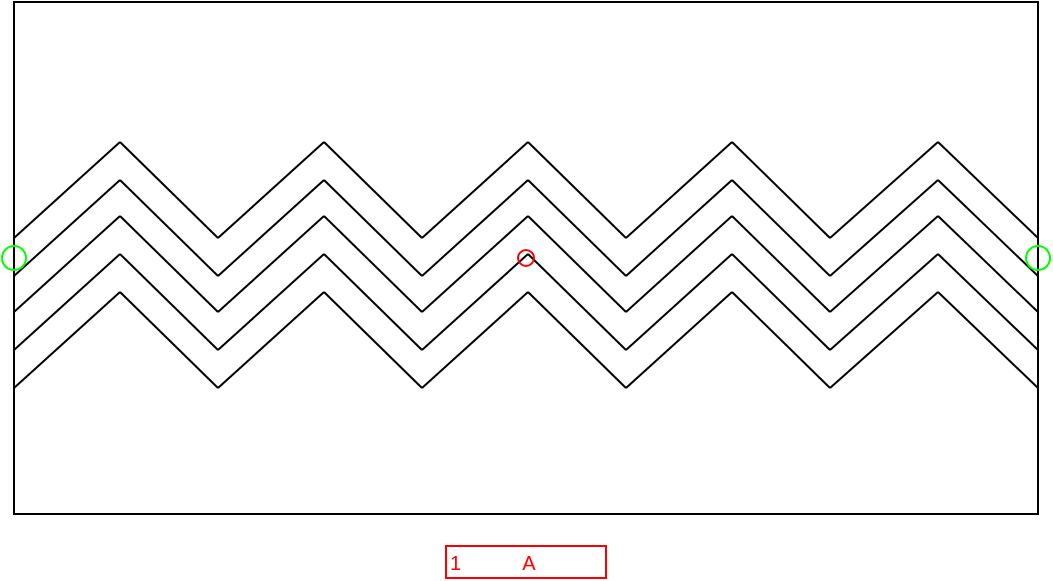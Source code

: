 <mxfile compressed="false" version="20.3.0" type="device">
  <diagram name="PE009A" id="1CP9VX86ncTdAmcYDIcw">
    <mxGraphModel dx="782" dy="531" grid="1" gridSize="2" guides="1" tooltips="1" connect="1" arrows="1" fold="1" page="1" pageScale="1" pageWidth="1169" pageHeight="827" math="0" shadow="0">
      <root>
        <mxCell id="22vkG-h5v2N9dKBLQ-ZE-0" />
        <object label="Symbol" Width="32" Height="16" UoM="mm" id="22vkG-h5v2N9dKBLQ-ZE-138">
          <mxCell style="locked=1;" parent="22vkG-h5v2N9dKBLQ-ZE-0" />
        </object>
        <mxCell id="aVotK5YqHczam_q-kqmK-0" value="" style="rounded=0;whiteSpace=wrap;html=1;strokeColor=#000000;fontSize=9;fontColor=#FF0000;fillColor=none;" parent="22vkG-h5v2N9dKBLQ-ZE-138" vertex="1">
          <mxGeometry x="256" y="256" width="512" height="256" as="geometry" />
        </mxCell>
        <mxCell id="aVotK5YqHczam_q-kqmK-27" value="" style="group" parent="22vkG-h5v2N9dKBLQ-ZE-138" vertex="1" connectable="0">
          <mxGeometry x="256" y="326" width="512" height="48" as="geometry" />
        </mxCell>
        <mxCell id="aVotK5YqHczam_q-kqmK-1" value="" style="endArrow=none;html=1;rounded=0;fontSize=9;fontColor=#FF0000;" parent="aVotK5YqHczam_q-kqmK-27" edge="1">
          <mxGeometry width="50" height="50" relative="1" as="geometry">
            <mxPoint y="48" as="sourcePoint" />
            <mxPoint x="53" as="targetPoint" />
          </mxGeometry>
        </mxCell>
        <mxCell id="aVotK5YqHczam_q-kqmK-2" value="" style="endArrow=none;html=1;rounded=0;fontSize=9;fontColor=#FF0000;" parent="aVotK5YqHczam_q-kqmK-27" edge="1">
          <mxGeometry width="50" height="50" relative="1" as="geometry">
            <mxPoint x="102" y="48" as="sourcePoint" />
            <mxPoint x="53" as="targetPoint" />
          </mxGeometry>
        </mxCell>
        <mxCell id="aVotK5YqHczam_q-kqmK-19" value="" style="endArrow=none;html=1;rounded=0;fontSize=9;fontColor=#FF0000;" parent="aVotK5YqHczam_q-kqmK-27" edge="1">
          <mxGeometry width="50" height="50" relative="1" as="geometry">
            <mxPoint x="102" y="48" as="sourcePoint" />
            <mxPoint x="155" as="targetPoint" />
          </mxGeometry>
        </mxCell>
        <mxCell id="aVotK5YqHczam_q-kqmK-20" value="" style="endArrow=none;html=1;rounded=0;fontSize=9;fontColor=#FF0000;" parent="aVotK5YqHczam_q-kqmK-27" edge="1">
          <mxGeometry width="50" height="50" relative="1" as="geometry">
            <mxPoint x="204" y="48" as="sourcePoint" />
            <mxPoint x="155" as="targetPoint" />
          </mxGeometry>
        </mxCell>
        <mxCell id="aVotK5YqHczam_q-kqmK-21" value="" style="endArrow=none;html=1;rounded=0;fontSize=9;fontColor=#FF0000;" parent="aVotK5YqHczam_q-kqmK-27" edge="1">
          <mxGeometry width="50" height="50" relative="1" as="geometry">
            <mxPoint x="204" y="48" as="sourcePoint" />
            <mxPoint x="257" as="targetPoint" />
          </mxGeometry>
        </mxCell>
        <mxCell id="aVotK5YqHczam_q-kqmK-22" value="" style="endArrow=none;html=1;rounded=0;fontSize=9;fontColor=#FF0000;" parent="aVotK5YqHczam_q-kqmK-27" edge="1">
          <mxGeometry width="50" height="50" relative="1" as="geometry">
            <mxPoint x="306" y="48" as="sourcePoint" />
            <mxPoint x="257" as="targetPoint" />
          </mxGeometry>
        </mxCell>
        <mxCell id="aVotK5YqHczam_q-kqmK-23" value="" style="endArrow=none;html=1;rounded=0;fontSize=9;fontColor=#FF0000;" parent="aVotK5YqHczam_q-kqmK-27" edge="1">
          <mxGeometry width="50" height="50" relative="1" as="geometry">
            <mxPoint x="306" y="48" as="sourcePoint" />
            <mxPoint x="359" as="targetPoint" />
          </mxGeometry>
        </mxCell>
        <mxCell id="aVotK5YqHczam_q-kqmK-24" value="" style="endArrow=none;html=1;rounded=0;fontSize=9;fontColor=#FF0000;" parent="aVotK5YqHczam_q-kqmK-27" edge="1">
          <mxGeometry width="50" height="50" relative="1" as="geometry">
            <mxPoint x="408" y="48" as="sourcePoint" />
            <mxPoint x="359" as="targetPoint" />
          </mxGeometry>
        </mxCell>
        <mxCell id="aVotK5YqHczam_q-kqmK-25" value="" style="endArrow=none;html=1;rounded=0;fontSize=9;fontColor=#FF0000;" parent="aVotK5YqHczam_q-kqmK-27" edge="1">
          <mxGeometry width="50" height="50" relative="1" as="geometry">
            <mxPoint x="408" y="48" as="sourcePoint" />
            <mxPoint x="462" as="targetPoint" />
          </mxGeometry>
        </mxCell>
        <mxCell id="aVotK5YqHczam_q-kqmK-26" value="" style="endArrow=none;html=1;rounded=0;fontSize=9;fontColor=#FF0000;" parent="aVotK5YqHczam_q-kqmK-27" edge="1">
          <mxGeometry width="50" height="50" relative="1" as="geometry">
            <mxPoint x="512" y="48" as="sourcePoint" />
            <mxPoint x="462" as="targetPoint" />
          </mxGeometry>
        </mxCell>
        <mxCell id="aVotK5YqHczam_q-kqmK-28" value="" style="group" parent="22vkG-h5v2N9dKBLQ-ZE-138" vertex="1" connectable="0">
          <mxGeometry x="256" y="345" width="512" height="48" as="geometry" />
        </mxCell>
        <mxCell id="aVotK5YqHczam_q-kqmK-29" value="" style="endArrow=none;html=1;rounded=0;fontSize=9;fontColor=#FF0000;" parent="aVotK5YqHczam_q-kqmK-28" edge="1">
          <mxGeometry width="50" height="50" relative="1" as="geometry">
            <mxPoint y="48" as="sourcePoint" />
            <mxPoint x="53" as="targetPoint" />
          </mxGeometry>
        </mxCell>
        <mxCell id="aVotK5YqHczam_q-kqmK-30" value="" style="endArrow=none;html=1;rounded=0;fontSize=9;fontColor=#FF0000;" parent="aVotK5YqHczam_q-kqmK-28" edge="1">
          <mxGeometry width="50" height="50" relative="1" as="geometry">
            <mxPoint x="102" y="48" as="sourcePoint" />
            <mxPoint x="53" as="targetPoint" />
          </mxGeometry>
        </mxCell>
        <mxCell id="aVotK5YqHczam_q-kqmK-31" value="" style="endArrow=none;html=1;rounded=0;fontSize=9;fontColor=#FF0000;" parent="aVotK5YqHczam_q-kqmK-28" edge="1">
          <mxGeometry width="50" height="50" relative="1" as="geometry">
            <mxPoint x="102" y="48" as="sourcePoint" />
            <mxPoint x="155" as="targetPoint" />
          </mxGeometry>
        </mxCell>
        <mxCell id="aVotK5YqHczam_q-kqmK-32" value="" style="endArrow=none;html=1;rounded=0;fontSize=9;fontColor=#FF0000;" parent="aVotK5YqHczam_q-kqmK-28" edge="1">
          <mxGeometry width="50" height="50" relative="1" as="geometry">
            <mxPoint x="204" y="48" as="sourcePoint" />
            <mxPoint x="155" as="targetPoint" />
          </mxGeometry>
        </mxCell>
        <mxCell id="aVotK5YqHczam_q-kqmK-33" value="" style="endArrow=none;html=1;rounded=0;fontSize=9;fontColor=#FF0000;" parent="aVotK5YqHczam_q-kqmK-28" edge="1">
          <mxGeometry width="50" height="50" relative="1" as="geometry">
            <mxPoint x="204" y="48" as="sourcePoint" />
            <mxPoint x="257" as="targetPoint" />
          </mxGeometry>
        </mxCell>
        <mxCell id="aVotK5YqHczam_q-kqmK-34" value="" style="endArrow=none;html=1;rounded=0;fontSize=9;fontColor=#FF0000;" parent="aVotK5YqHczam_q-kqmK-28" edge="1">
          <mxGeometry width="50" height="50" relative="1" as="geometry">
            <mxPoint x="306" y="48" as="sourcePoint" />
            <mxPoint x="257" as="targetPoint" />
          </mxGeometry>
        </mxCell>
        <mxCell id="aVotK5YqHczam_q-kqmK-35" value="" style="endArrow=none;html=1;rounded=0;fontSize=9;fontColor=#FF0000;" parent="aVotK5YqHczam_q-kqmK-28" edge="1">
          <mxGeometry width="50" height="50" relative="1" as="geometry">
            <mxPoint x="306" y="48" as="sourcePoint" />
            <mxPoint x="359" as="targetPoint" />
          </mxGeometry>
        </mxCell>
        <mxCell id="aVotK5YqHczam_q-kqmK-36" value="" style="endArrow=none;html=1;rounded=0;fontSize=9;fontColor=#FF0000;" parent="aVotK5YqHczam_q-kqmK-28" edge="1">
          <mxGeometry width="50" height="50" relative="1" as="geometry">
            <mxPoint x="408" y="48" as="sourcePoint" />
            <mxPoint x="359" as="targetPoint" />
          </mxGeometry>
        </mxCell>
        <mxCell id="aVotK5YqHczam_q-kqmK-37" value="" style="endArrow=none;html=1;rounded=0;fontSize=9;fontColor=#FF0000;" parent="aVotK5YqHczam_q-kqmK-28" edge="1">
          <mxGeometry width="50" height="50" relative="1" as="geometry">
            <mxPoint x="408" y="48" as="sourcePoint" />
            <mxPoint x="462" as="targetPoint" />
          </mxGeometry>
        </mxCell>
        <mxCell id="aVotK5YqHczam_q-kqmK-38" value="" style="endArrow=none;html=1;rounded=0;fontSize=9;fontColor=#FF0000;" parent="aVotK5YqHczam_q-kqmK-28" edge="1">
          <mxGeometry width="50" height="50" relative="1" as="geometry">
            <mxPoint x="512" y="48" as="sourcePoint" />
            <mxPoint x="462" as="targetPoint" />
          </mxGeometry>
        </mxCell>
        <mxCell id="aVotK5YqHczam_q-kqmK-39" value="" style="group" parent="22vkG-h5v2N9dKBLQ-ZE-138" vertex="1" connectable="0">
          <mxGeometry x="256" y="363" width="512" height="48" as="geometry" />
        </mxCell>
        <mxCell id="aVotK5YqHczam_q-kqmK-40" value="" style="endArrow=none;html=1;rounded=0;fontSize=9;fontColor=#FF0000;" parent="aVotK5YqHczam_q-kqmK-39" edge="1">
          <mxGeometry width="50" height="50" relative="1" as="geometry">
            <mxPoint y="48" as="sourcePoint" />
            <mxPoint x="53" as="targetPoint" />
          </mxGeometry>
        </mxCell>
        <mxCell id="aVotK5YqHczam_q-kqmK-41" value="" style="endArrow=none;html=1;rounded=0;fontSize=9;fontColor=#FF0000;" parent="aVotK5YqHczam_q-kqmK-39" edge="1">
          <mxGeometry width="50" height="50" relative="1" as="geometry">
            <mxPoint x="102" y="48" as="sourcePoint" />
            <mxPoint x="53" as="targetPoint" />
          </mxGeometry>
        </mxCell>
        <mxCell id="aVotK5YqHczam_q-kqmK-42" value="" style="endArrow=none;html=1;rounded=0;fontSize=9;fontColor=#FF0000;" parent="aVotK5YqHczam_q-kqmK-39" edge="1">
          <mxGeometry width="50" height="50" relative="1" as="geometry">
            <mxPoint x="102" y="48" as="sourcePoint" />
            <mxPoint x="155" as="targetPoint" />
          </mxGeometry>
        </mxCell>
        <mxCell id="aVotK5YqHczam_q-kqmK-43" value="" style="endArrow=none;html=1;rounded=0;fontSize=9;fontColor=#FF0000;" parent="aVotK5YqHczam_q-kqmK-39" edge="1">
          <mxGeometry width="50" height="50" relative="1" as="geometry">
            <mxPoint x="204" y="48" as="sourcePoint" />
            <mxPoint x="155" as="targetPoint" />
          </mxGeometry>
        </mxCell>
        <mxCell id="aVotK5YqHczam_q-kqmK-44" value="" style="endArrow=none;html=1;rounded=0;fontSize=9;fontColor=#FF0000;" parent="aVotK5YqHczam_q-kqmK-39" edge="1">
          <mxGeometry width="50" height="50" relative="1" as="geometry">
            <mxPoint x="204" y="48" as="sourcePoint" />
            <mxPoint x="257" as="targetPoint" />
          </mxGeometry>
        </mxCell>
        <mxCell id="aVotK5YqHczam_q-kqmK-45" value="" style="endArrow=none;html=1;rounded=0;fontSize=9;fontColor=#FF0000;" parent="aVotK5YqHczam_q-kqmK-39" edge="1">
          <mxGeometry width="50" height="50" relative="1" as="geometry">
            <mxPoint x="306" y="48" as="sourcePoint" />
            <mxPoint x="257" as="targetPoint" />
          </mxGeometry>
        </mxCell>
        <mxCell id="aVotK5YqHczam_q-kqmK-46" value="" style="endArrow=none;html=1;rounded=0;fontSize=9;fontColor=#FF0000;" parent="aVotK5YqHczam_q-kqmK-39" edge="1">
          <mxGeometry width="50" height="50" relative="1" as="geometry">
            <mxPoint x="306" y="48" as="sourcePoint" />
            <mxPoint x="359" as="targetPoint" />
          </mxGeometry>
        </mxCell>
        <mxCell id="aVotK5YqHczam_q-kqmK-47" value="" style="endArrow=none;html=1;rounded=0;fontSize=9;fontColor=#FF0000;" parent="aVotK5YqHczam_q-kqmK-39" edge="1">
          <mxGeometry width="50" height="50" relative="1" as="geometry">
            <mxPoint x="408" y="48" as="sourcePoint" />
            <mxPoint x="359" as="targetPoint" />
          </mxGeometry>
        </mxCell>
        <mxCell id="aVotK5YqHczam_q-kqmK-48" value="" style="endArrow=none;html=1;rounded=0;fontSize=9;fontColor=#FF0000;" parent="aVotK5YqHczam_q-kqmK-39" edge="1">
          <mxGeometry width="50" height="50" relative="1" as="geometry">
            <mxPoint x="408" y="48" as="sourcePoint" />
            <mxPoint x="462" as="targetPoint" />
          </mxGeometry>
        </mxCell>
        <mxCell id="aVotK5YqHczam_q-kqmK-49" value="" style="endArrow=none;html=1;rounded=0;fontSize=9;fontColor=#FF0000;" parent="aVotK5YqHczam_q-kqmK-39" edge="1">
          <mxGeometry width="50" height="50" relative="1" as="geometry">
            <mxPoint x="512" y="48" as="sourcePoint" />
            <mxPoint x="462" as="targetPoint" />
          </mxGeometry>
        </mxCell>
        <mxCell id="aVotK5YqHczam_q-kqmK-50" value="" style="group" parent="22vkG-h5v2N9dKBLQ-ZE-138" vertex="1" connectable="0">
          <mxGeometry x="256" y="382" width="512" height="48" as="geometry" />
        </mxCell>
        <mxCell id="aVotK5YqHczam_q-kqmK-51" value="" style="endArrow=none;html=1;rounded=0;fontSize=9;fontColor=#FF0000;" parent="aVotK5YqHczam_q-kqmK-50" edge="1">
          <mxGeometry width="50" height="50" relative="1" as="geometry">
            <mxPoint y="48" as="sourcePoint" />
            <mxPoint x="53" as="targetPoint" />
          </mxGeometry>
        </mxCell>
        <mxCell id="aVotK5YqHczam_q-kqmK-52" value="" style="endArrow=none;html=1;rounded=0;fontSize=9;fontColor=#FF0000;" parent="aVotK5YqHczam_q-kqmK-50" edge="1">
          <mxGeometry width="50" height="50" relative="1" as="geometry">
            <mxPoint x="102" y="48" as="sourcePoint" />
            <mxPoint x="53" as="targetPoint" />
          </mxGeometry>
        </mxCell>
        <mxCell id="aVotK5YqHczam_q-kqmK-53" value="" style="endArrow=none;html=1;rounded=0;fontSize=9;fontColor=#FF0000;" parent="aVotK5YqHczam_q-kqmK-50" edge="1">
          <mxGeometry width="50" height="50" relative="1" as="geometry">
            <mxPoint x="102" y="48" as="sourcePoint" />
            <mxPoint x="155" as="targetPoint" />
          </mxGeometry>
        </mxCell>
        <mxCell id="aVotK5YqHczam_q-kqmK-54" value="" style="endArrow=none;html=1;rounded=0;fontSize=9;fontColor=#FF0000;" parent="aVotK5YqHczam_q-kqmK-50" edge="1">
          <mxGeometry width="50" height="50" relative="1" as="geometry">
            <mxPoint x="204" y="48" as="sourcePoint" />
            <mxPoint x="155" as="targetPoint" />
          </mxGeometry>
        </mxCell>
        <mxCell id="aVotK5YqHczam_q-kqmK-55" value="" style="endArrow=none;html=1;rounded=0;fontSize=9;fontColor=#FF0000;" parent="aVotK5YqHczam_q-kqmK-50" edge="1">
          <mxGeometry width="50" height="50" relative="1" as="geometry">
            <mxPoint x="204" y="48" as="sourcePoint" />
            <mxPoint x="257" as="targetPoint" />
          </mxGeometry>
        </mxCell>
        <mxCell id="aVotK5YqHczam_q-kqmK-56" value="" style="endArrow=none;html=1;rounded=0;fontSize=9;fontColor=#FF0000;" parent="aVotK5YqHczam_q-kqmK-50" edge="1">
          <mxGeometry width="50" height="50" relative="1" as="geometry">
            <mxPoint x="306" y="48" as="sourcePoint" />
            <mxPoint x="257" as="targetPoint" />
          </mxGeometry>
        </mxCell>
        <mxCell id="aVotK5YqHczam_q-kqmK-57" value="" style="endArrow=none;html=1;rounded=0;fontSize=9;fontColor=#FF0000;" parent="aVotK5YqHczam_q-kqmK-50" edge="1">
          <mxGeometry width="50" height="50" relative="1" as="geometry">
            <mxPoint x="306" y="48" as="sourcePoint" />
            <mxPoint x="359" as="targetPoint" />
          </mxGeometry>
        </mxCell>
        <mxCell id="aVotK5YqHczam_q-kqmK-58" value="" style="endArrow=none;html=1;rounded=0;fontSize=9;fontColor=#FF0000;" parent="aVotK5YqHczam_q-kqmK-50" edge="1">
          <mxGeometry width="50" height="50" relative="1" as="geometry">
            <mxPoint x="408" y="48" as="sourcePoint" />
            <mxPoint x="359" as="targetPoint" />
          </mxGeometry>
        </mxCell>
        <mxCell id="aVotK5YqHczam_q-kqmK-59" value="" style="endArrow=none;html=1;rounded=0;fontSize=9;fontColor=#FF0000;" parent="aVotK5YqHczam_q-kqmK-50" edge="1">
          <mxGeometry width="50" height="50" relative="1" as="geometry">
            <mxPoint x="408" y="48" as="sourcePoint" />
            <mxPoint x="462" as="targetPoint" />
          </mxGeometry>
        </mxCell>
        <mxCell id="aVotK5YqHczam_q-kqmK-60" value="" style="endArrow=none;html=1;rounded=0;fontSize=9;fontColor=#FF0000;" parent="aVotK5YqHczam_q-kqmK-50" edge="1">
          <mxGeometry width="50" height="50" relative="1" as="geometry">
            <mxPoint x="512" y="48" as="sourcePoint" />
            <mxPoint x="462" as="targetPoint" />
          </mxGeometry>
        </mxCell>
        <mxCell id="aVotK5YqHczam_q-kqmK-65" value="" style="group" parent="22vkG-h5v2N9dKBLQ-ZE-138" vertex="1" connectable="0">
          <mxGeometry x="256" y="401" width="512" height="48" as="geometry" />
        </mxCell>
        <mxCell id="aVotK5YqHczam_q-kqmK-66" value="" style="endArrow=none;html=1;rounded=0;fontSize=9;fontColor=#FF0000;" parent="aVotK5YqHczam_q-kqmK-65" edge="1">
          <mxGeometry width="50" height="50" relative="1" as="geometry">
            <mxPoint y="48" as="sourcePoint" />
            <mxPoint x="53" as="targetPoint" />
          </mxGeometry>
        </mxCell>
        <mxCell id="aVotK5YqHczam_q-kqmK-67" value="" style="endArrow=none;html=1;rounded=0;fontSize=9;fontColor=#FF0000;" parent="aVotK5YqHczam_q-kqmK-65" edge="1">
          <mxGeometry width="50" height="50" relative="1" as="geometry">
            <mxPoint x="102" y="48" as="sourcePoint" />
            <mxPoint x="53" as="targetPoint" />
          </mxGeometry>
        </mxCell>
        <mxCell id="aVotK5YqHczam_q-kqmK-68" value="" style="endArrow=none;html=1;rounded=0;fontSize=9;fontColor=#FF0000;" parent="aVotK5YqHczam_q-kqmK-65" edge="1">
          <mxGeometry width="50" height="50" relative="1" as="geometry">
            <mxPoint x="102" y="48" as="sourcePoint" />
            <mxPoint x="155" as="targetPoint" />
          </mxGeometry>
        </mxCell>
        <mxCell id="aVotK5YqHczam_q-kqmK-69" value="" style="endArrow=none;html=1;rounded=0;fontSize=9;fontColor=#FF0000;" parent="aVotK5YqHczam_q-kqmK-65" edge="1">
          <mxGeometry width="50" height="50" relative="1" as="geometry">
            <mxPoint x="204" y="48" as="sourcePoint" />
            <mxPoint x="155" as="targetPoint" />
          </mxGeometry>
        </mxCell>
        <mxCell id="aVotK5YqHczam_q-kqmK-70" value="" style="endArrow=none;html=1;rounded=0;fontSize=9;fontColor=#FF0000;" parent="aVotK5YqHczam_q-kqmK-65" edge="1">
          <mxGeometry width="50" height="50" relative="1" as="geometry">
            <mxPoint x="204" y="48" as="sourcePoint" />
            <mxPoint x="257" as="targetPoint" />
          </mxGeometry>
        </mxCell>
        <mxCell id="aVotK5YqHczam_q-kqmK-71" value="" style="endArrow=none;html=1;rounded=0;fontSize=9;fontColor=#FF0000;" parent="aVotK5YqHczam_q-kqmK-65" edge="1">
          <mxGeometry width="50" height="50" relative="1" as="geometry">
            <mxPoint x="306" y="48" as="sourcePoint" />
            <mxPoint x="257" as="targetPoint" />
          </mxGeometry>
        </mxCell>
        <mxCell id="aVotK5YqHczam_q-kqmK-72" value="" style="endArrow=none;html=1;rounded=0;fontSize=9;fontColor=#FF0000;" parent="aVotK5YqHczam_q-kqmK-65" edge="1">
          <mxGeometry width="50" height="50" relative="1" as="geometry">
            <mxPoint x="306" y="48" as="sourcePoint" />
            <mxPoint x="359" as="targetPoint" />
          </mxGeometry>
        </mxCell>
        <mxCell id="aVotK5YqHczam_q-kqmK-73" value="" style="endArrow=none;html=1;rounded=0;fontSize=9;fontColor=#FF0000;" parent="aVotK5YqHczam_q-kqmK-65" edge="1">
          <mxGeometry width="50" height="50" relative="1" as="geometry">
            <mxPoint x="408" y="48" as="sourcePoint" />
            <mxPoint x="359" as="targetPoint" />
          </mxGeometry>
        </mxCell>
        <mxCell id="aVotK5YqHczam_q-kqmK-74" value="" style="endArrow=none;html=1;rounded=0;fontSize=9;fontColor=#FF0000;" parent="aVotK5YqHczam_q-kqmK-65" edge="1">
          <mxGeometry width="50" height="50" relative="1" as="geometry">
            <mxPoint x="408" y="48" as="sourcePoint" />
            <mxPoint x="462" as="targetPoint" />
          </mxGeometry>
        </mxCell>
        <mxCell id="aVotK5YqHczam_q-kqmK-75" value="" style="endArrow=none;html=1;rounded=0;fontSize=9;fontColor=#FF0000;" parent="aVotK5YqHczam_q-kqmK-65" edge="1">
          <mxGeometry width="50" height="50" relative="1" as="geometry">
            <mxPoint x="512" y="48" as="sourcePoint" />
            <mxPoint x="462" as="targetPoint" />
          </mxGeometry>
        </mxCell>
        <mxCell id="22vkG-h5v2N9dKBLQ-ZE-135" value="Label" style="" parent="22vkG-h5v2N9dKBLQ-ZE-0" />
        <object label="%LabelLines%&amp;nbsp; &amp;nbsp; &amp;nbsp; &amp;nbsp; &amp;nbsp; &amp;nbsp;%LabelIndex%" placeholders="1" LabelLines="1" LabelIndex="A" id="o4HFOGGzcHJtU2ZKQ88_-0">
          <mxCell style="rounded=0;whiteSpace=wrap;html=1;fillColor=none;strokeColor=#FF0000;fontColor=#FF0000;fontSize=10;align=left;" parent="22vkG-h5v2N9dKBLQ-ZE-135" vertex="1">
            <mxGeometry x="472" y="528" width="80" height="16" as="geometry" />
          </mxCell>
        </object>
        <mxCell id="22vkG-h5v2N9dKBLQ-ZE-124" value="Connection" style="" parent="22vkG-h5v2N9dKBLQ-ZE-0" />
        <object label="Connection" PipingConnector="Y" LabelConnector="N" SignalConnector="N" Direction="0" id="aVotK5YqHczam_q-kqmK-62">
          <mxCell style="vsdxID=1407;fillColor=none;gradientColor=none;shape=stencil(rVFbDsIgEDwNnyQU4glqvcfGblsilmZBS28vZGMsxg9j/JvZmX1kR5g2TLCg0CpE8hdcbR8nYY5CaztPSDZmJEwnTDt4wpH8be6ZL1CcBV39vUxI3KdKh1YbswPTEzuBzlmiVGmKau9zUKM+jlJJQrJBko8QrZ+rrQ5oRJnXyMHBWElhRVx25ebnw/5zVvPFWRm83jxY5zilvf4eSy5xpKZ7AA==);strokeColor=#00ff00;strokeWidth=1;points=[[0.5,0.5,0,0,0]];labelBackgroundColor=none;rounded=0;html=1;whiteSpace=wrap;aspect=fixed;noLabel=1;snapToPoint=1;container=0;fontSize=16;fontColor=#FF0000;" parent="22vkG-h5v2N9dKBLQ-ZE-124" vertex="1">
            <mxGeometry x="762" y="378" width="12" height="12" as="geometry" />
          </mxCell>
        </object>
        <object label="Connection" PipingConnector="Y" LabelConnector="N" SignalConnector="N" Direction="180" id="aVotK5YqHczam_q-kqmK-76">
          <mxCell style="vsdxID=1407;fillColor=none;gradientColor=none;shape=stencil(rVFbDsIgEDwNnyQU4glqvcfGblsilmZBS28vZGMsxg9j/JvZmX1kR5g2TLCg0CpE8hdcbR8nYY5CaztPSDZmJEwnTDt4wpH8be6ZL1CcBV39vUxI3KdKh1YbswPTEzuBzlmiVGmKau9zUKM+jlJJQrJBko8QrZ+rrQ5oRJnXyMHBWElhRVx25ebnw/5zVvPFWRm83jxY5zilvf4eSy5xpKZ7AA==);strokeColor=#00ff00;strokeWidth=1;points=[[0.5,0.5,0,0,0]];labelBackgroundColor=none;rounded=0;html=1;whiteSpace=wrap;aspect=fixed;noLabel=1;snapToPoint=1;container=0;fontSize=16;fontColor=#FF0000;" parent="22vkG-h5v2N9dKBLQ-ZE-124" vertex="1">
            <mxGeometry x="250" y="378" width="12" height="12" as="geometry" />
          </mxCell>
        </object>
        <mxCell id="22vkG-h5v2N9dKBLQ-ZE-136" value="Origo" style="" parent="22vkG-h5v2N9dKBLQ-ZE-0" />
        <object label="origo" id="aVotK5YqHczam_q-kqmK-61">
          <mxCell style="vsdxID=1407;fillColor=none;gradientColor=none;shape=stencil(rVFbDsIgEDwNnyQU4glqvcfGblsilmZBS28vZGMsxg9j/JvZmX1kR5g2TLCg0CpE8hdcbR8nYY5CaztPSDZmJEwnTDt4wpH8be6ZL1CcBV39vUxI3KdKh1YbswPTEzuBzlmiVGmKau9zUKM+jlJJQrJBko8QrZ+rrQ5oRJnXyMHBWElhRVx25ebnw/5zVvPFWRm83jxY5zilvf4eSy5xpKZ7AA==);strokeColor=#ff0000;strokeWidth=1;points=[[0.5,0.5,0,0,0]];labelBackgroundColor=none;rounded=0;html=1;whiteSpace=wrap;aspect=fixed;noLabel=1;snapToPoint=1;fontSize=9;fontColor=#FF0000;" parent="22vkG-h5v2N9dKBLQ-ZE-136" vertex="1">
            <mxGeometry x="508" y="380" width="8" height="8" as="geometry" />
          </mxCell>
        </object>
      </root>
    </mxGraphModel>
  </diagram>
</mxfile>
